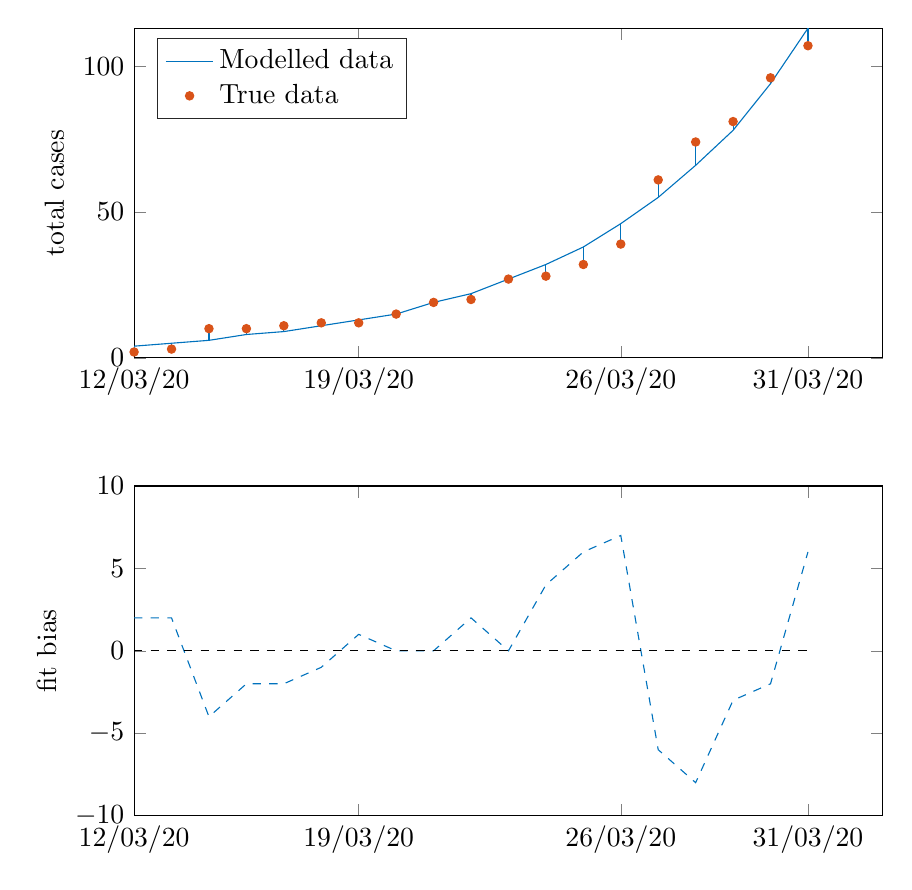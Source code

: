% This file was created by matlab2tikz.
% Minimal pgfplots version: 1.3
%
\definecolor{mycolor1}{rgb}{0.0,0.447,0.741}%
\definecolor{mycolor2}{rgb}{0.85,0.325,0.098}%
%
\begin{tikzpicture}

\begin{axis}[%
width=9.509cm,
height=4.186cm,
at={(0cm,0cm)},
scale only axis,
xmin=0,
xmax=20,
xtick={0,6,13,18},
xticklabels={{12/03/20},{19/03/20},{26/03/20},{31/03/20}},
ymin=-10,
ymax=10,
ylabel={fit bias},
legend style={legend cell align=left,align=left,draw=white!15!black}
]
\addplot [color=mycolor1,dashed,forget plot]
  table[row sep=crcr]{%
0	2\\
1	2\\
2	-4\\
3	-2\\
4	-2\\
5	-1\\
6	1\\
7	0\\
8	0\\
9	2\\
10	0\\
11	4\\
12	6\\
13	7\\
14	-6\\
15	-8\\
16	-3\\
17	-2\\
18	6\\
};
\addplot [color=black,dashed,forget plot]
  table[row sep=crcr]{%
0	0\\
18	0\\
};
\end{axis}

\begin{axis}[%
width=9.509cm,
height=4.186cm,
at={(0cm,5.814cm)},
scale only axis,
xmin=0,
xmax=20,
xtick={0,6,13,18},
xticklabels={{12/03/20},{19/03/20},{26/03/20},{31/03/20}},
ymin=0,
ymax=113,
ylabel={total cases},
legend style={at={(0.03,0.97)},anchor=north west,legend cell align=left,align=left,draw=white!15!black}
]
\addplot [color=mycolor1,solid]
  table[row sep=crcr]{%
0	4\\
1	5\\
2	6\\
3	8\\
4	9\\
5	11\\
6	13\\
7	15\\
8	19\\
9	22\\
10	27\\
11	32\\
12	38\\
13	46\\
14	55\\
15	66\\
16	78\\
17	94\\
18	113\\
};
\addlegendentry{Modelled data};

\addplot[only marks,mark=*,mark options={},mark size=1.5pt,color=mycolor2] plot table[row sep=crcr,]{%
0	2\\
1	3\\
2	10\\
3	10\\
4	11\\
5	12\\
6	12\\
7	15\\
8	19\\
9	20\\
10	27\\
11	28\\
12	32\\
13	39\\
14	61\\
15	74\\
16	81\\
17	96\\
18	107\\
};
\addlegendentry{True data};

\addplot [color=mycolor1,solid,forget plot]
  table[row sep=crcr]{%
0	2\\
0	4\\
};
\addplot [color=mycolor1,solid,forget plot]
  table[row sep=crcr]{%
1	3\\
1	5\\
};
\addplot [color=mycolor1,solid,forget plot]
  table[row sep=crcr]{%
2	10\\
2	6\\
};
\addplot [color=mycolor1,solid,forget plot]
  table[row sep=crcr]{%
3	10\\
3	8\\
};
\addplot [color=mycolor1,solid,forget plot]
  table[row sep=crcr]{%
4	11\\
4	9\\
};
\addplot [color=mycolor1,solid,forget plot]
  table[row sep=crcr]{%
5	12\\
5	11\\
};
\addplot [color=mycolor1,solid,forget plot]
  table[row sep=crcr]{%
6	12\\
6	13\\
};
\addplot [color=mycolor1,solid,forget plot]
  table[row sep=crcr]{%
7	15\\
7	15\\
};
\addplot [color=mycolor1,solid,forget plot]
  table[row sep=crcr]{%
8	19\\
8	19\\
};
\addplot [color=mycolor1,solid,forget plot]
  table[row sep=crcr]{%
9	20\\
9	22\\
};
\addplot [color=mycolor1,solid,forget plot]
  table[row sep=crcr]{%
10	27\\
10	27\\
};
\addplot [color=mycolor1,solid,forget plot]
  table[row sep=crcr]{%
11	28\\
11	32\\
};
\addplot [color=mycolor1,solid,forget plot]
  table[row sep=crcr]{%
12	32\\
12	38\\
};
\addplot [color=mycolor1,solid,forget plot]
  table[row sep=crcr]{%
13	39\\
13	46\\
};
\addplot [color=mycolor1,solid,forget plot]
  table[row sep=crcr]{%
14	61\\
14	55\\
};
\addplot [color=mycolor1,solid,forget plot]
  table[row sep=crcr]{%
15	74\\
15	66\\
};
\addplot [color=mycolor1,solid,forget plot]
  table[row sep=crcr]{%
16	81\\
16	78\\
};
\addplot [color=mycolor1,solid,forget plot]
  table[row sep=crcr]{%
17	96\\
17	94\\
};
\addplot [color=mycolor1,solid,forget plot]
  table[row sep=crcr]{%
18	107\\
18	113\\
};
\end{axis}
\end{tikzpicture}%